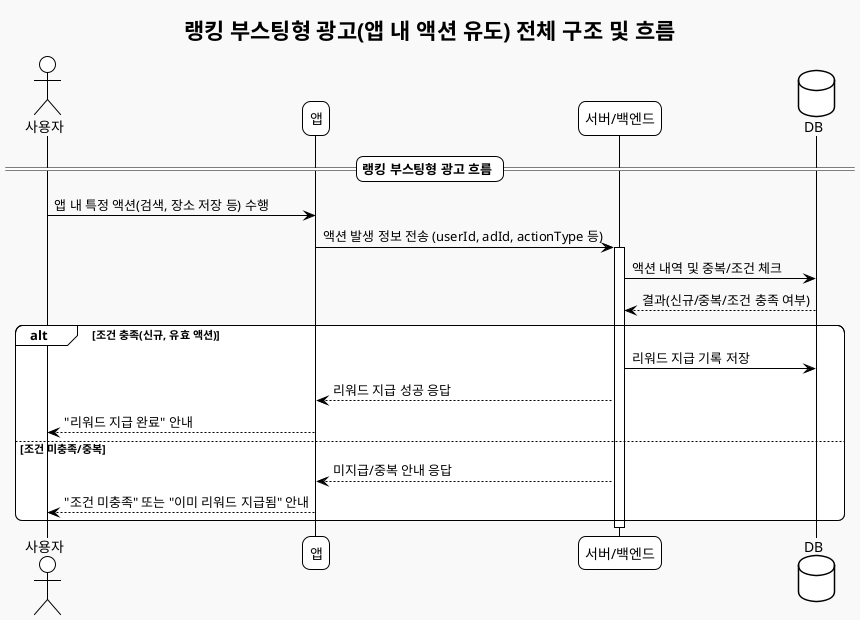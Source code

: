 @startuml
!theme plain
skinparam componentStyle uml2
skinparam shadowing false
skinparam roundcorner 15
skinparam monochrome true
skinparam backgroundColor #F9F9F9
skinparam ArrowColor Black
skinparam ArrowFontColor Black
skinparam defaultFontName "Nanum Gothic"

title 랭킹 부스팅형 광고(앱 내 액션 유도) 전체 구조 및 흐름

actor User as "사용자"
participant "앱" as App
participant "서버/백엔드" as Server
database "DB" as DB

== 랭킹 부스팅형 광고 흐름 ==

User -> App : 앱 내 특정 액션(검색, 장소 저장 등) 수행
App -> Server : 액션 발생 정보 전송 (userId, adId, actionType 등)
activate Server
Server -> DB : 액션 내역 및 중복/조건 체크
DB --> Server : 결과(신규/중복/조건 충족 여부)
alt 조건 충족(신규, 유효 액션)
    Server -> DB : 리워드 지급 기록 저장
    Server --> App : 리워드 지급 성공 응답
    App --> User : "리워드 지급 완료" 안내
else 조건 미충족/중복
    Server --> App : 미지급/중복 안내 응답
    App --> User : "조건 미충족" 또는 "이미 리워드 지급됨" 안내
end
deactivate Server

@enduml
